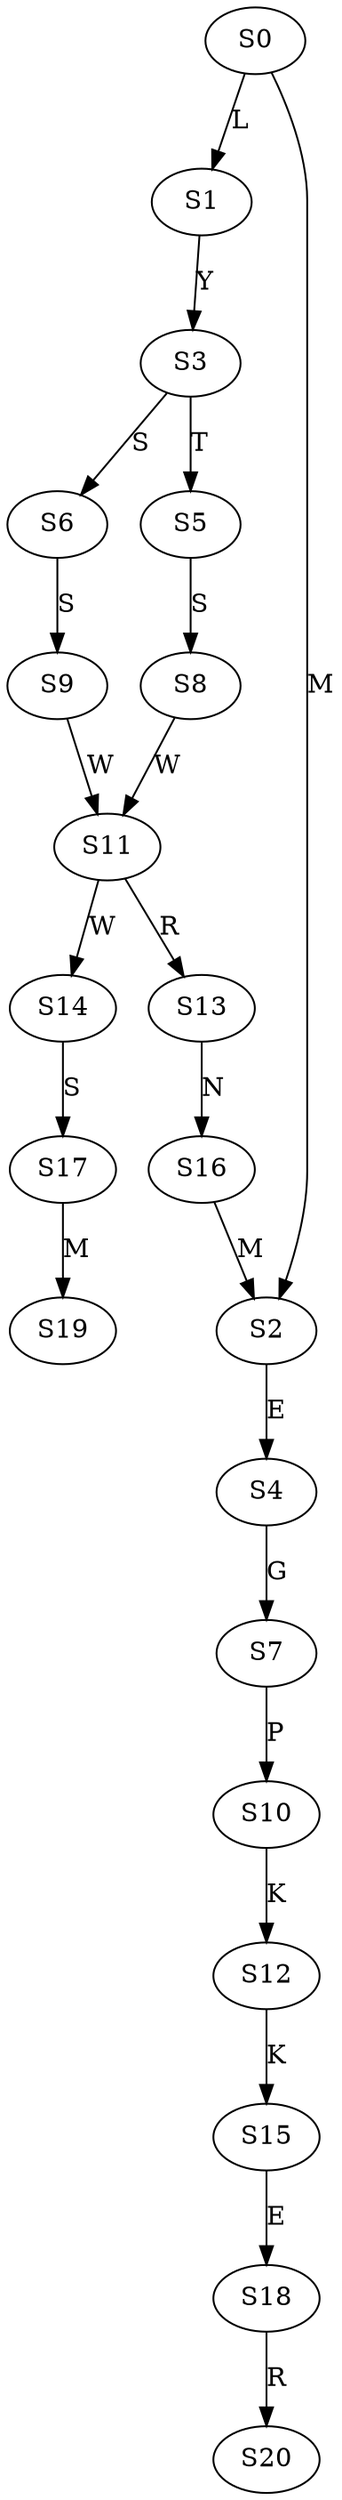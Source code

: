 strict digraph  {
	S0 -> S1 [ label = L ];
	S0 -> S2 [ label = M ];
	S1 -> S3 [ label = Y ];
	S2 -> S4 [ label = E ];
	S3 -> S5 [ label = T ];
	S3 -> S6 [ label = S ];
	S4 -> S7 [ label = G ];
	S5 -> S8 [ label = S ];
	S6 -> S9 [ label = S ];
	S7 -> S10 [ label = P ];
	S8 -> S11 [ label = W ];
	S9 -> S11 [ label = W ];
	S10 -> S12 [ label = K ];
	S11 -> S13 [ label = R ];
	S11 -> S14 [ label = W ];
	S12 -> S15 [ label = K ];
	S13 -> S16 [ label = N ];
	S14 -> S17 [ label = S ];
	S15 -> S18 [ label = E ];
	S16 -> S2 [ label = M ];
	S17 -> S19 [ label = M ];
	S18 -> S20 [ label = R ];
}
